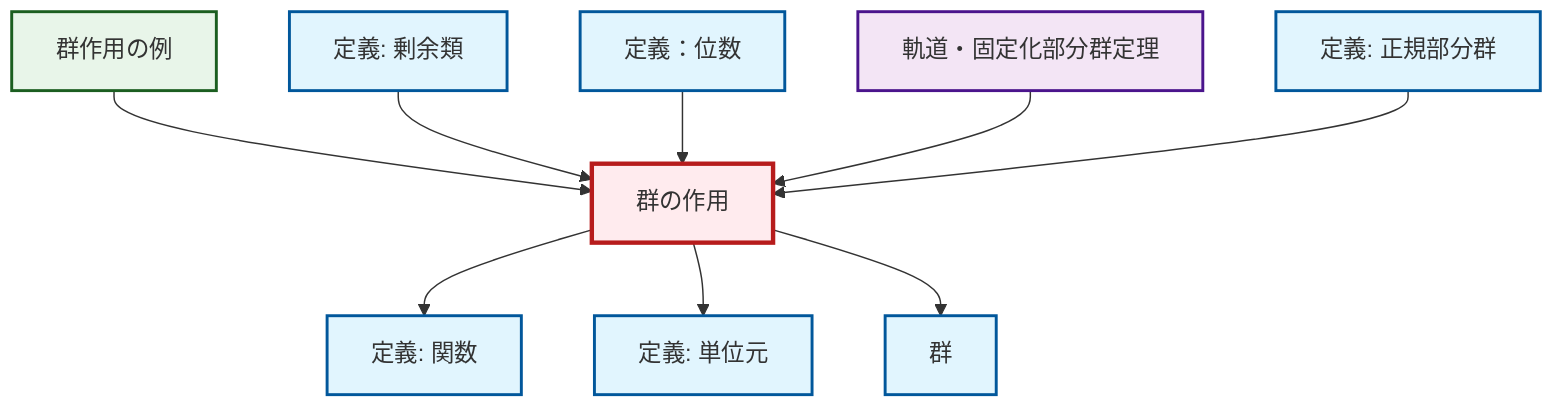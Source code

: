 graph TD
    classDef definition fill:#e1f5fe,stroke:#01579b,stroke-width:2px
    classDef theorem fill:#f3e5f5,stroke:#4a148c,stroke-width:2px
    classDef axiom fill:#fff3e0,stroke:#e65100,stroke-width:2px
    classDef example fill:#e8f5e9,stroke:#1b5e20,stroke-width:2px
    classDef current fill:#ffebee,stroke:#b71c1c,stroke-width:3px
    ex-group-action-examples["群作用の例"]:::example
    def-coset["定義: 剰余類"]:::definition
    thm-orbit-stabilizer["軌道・固定化部分群定理"]:::theorem
    def-group-action["群の作用"]:::definition
    def-identity-element["定義: 単位元"]:::definition
    def-group["群"]:::definition
    def-order["定義：位数"]:::definition
    def-function["定義: 関数"]:::definition
    def-normal-subgroup["定義: 正規部分群"]:::definition
    ex-group-action-examples --> def-group-action
    def-coset --> def-group-action
    def-group-action --> def-function
    def-order --> def-group-action
    thm-orbit-stabilizer --> def-group-action
    def-group-action --> def-identity-element
    def-group-action --> def-group
    def-normal-subgroup --> def-group-action
    class def-group-action current